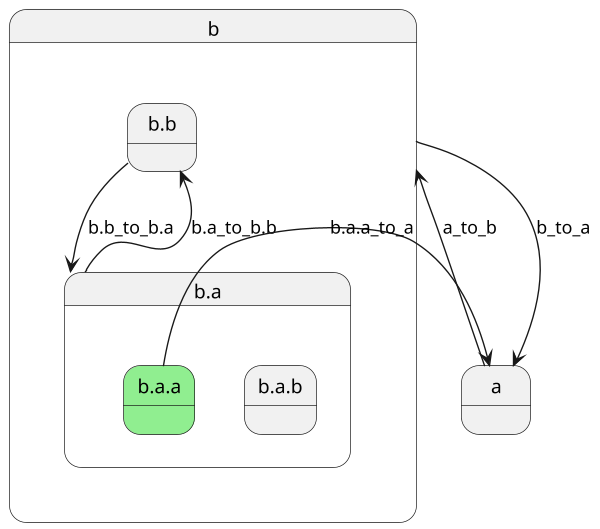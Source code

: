 @startuml
scale 600 width
state "b" as b  {
    state "b.b" as b.b  {
    }
    state "b.a" as b.a  {
        state "b.a.b" as b.a.b  {
        }
        state "b.a.a" as b.a.a #LightGreen {
        }
    }
}
state "a" as a  {
}
b.b --> b.a : b.b_to_b.a
b.a.a --> a : b.a.a_to_a
b.a --> b.b : b.a_to_b.b
b --> a : b_to_a
a --> b : a_to_b
 
@enduml
